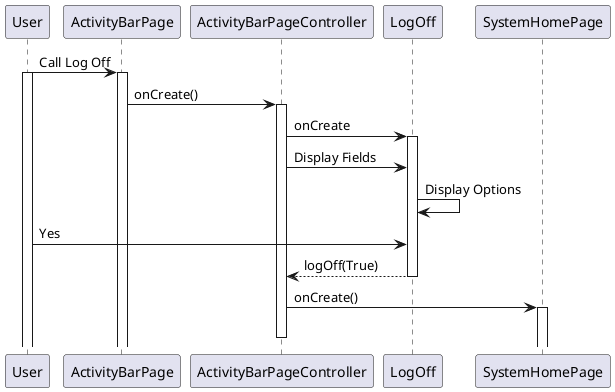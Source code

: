@startuml
User -> ActivityBarPage : Call Log Off
activate User
activate ActivityBarPage
ActivityBarPage -> ActivityBarPageController : onCreate()
activate ActivityBarPageController
ActivityBarPageController -> LogOff : onCreate
activate LogOff
ActivityBarPageController -> LogOff : Display Fields
LogOff -> LogOff : Display Options
User -> LogOff : Yes
LogOff --> ActivityBarPageController : logOff(True)
deactivate LogOff
ActivityBarPageController -> SystemHomePage : onCreate()
activate SystemHomePage
deactivate ActivityBarPageController
@enduml